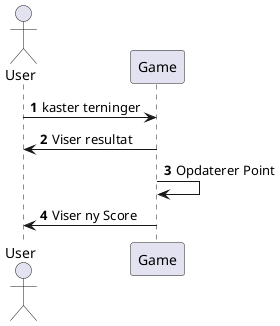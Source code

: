 @startuml
'https://plantuml.com/sequence-diagram

autonumber
actor User
participant Game

User -> Game: kaster terninger
Game -> User: Viser resultat
Game -> Game: Opdaterer Point
Game -> User: Viser ny Score

@enduml